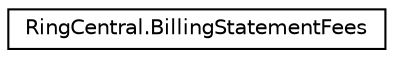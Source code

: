 digraph "Graphical Class Hierarchy"
{
 // LATEX_PDF_SIZE
  edge [fontname="Helvetica",fontsize="10",labelfontname="Helvetica",labelfontsize="10"];
  node [fontname="Helvetica",fontsize="10",shape=record];
  rankdir="LR";
  Node0 [label="RingCentral.BillingStatementFees",height=0.2,width=0.4,color="black", fillcolor="white", style="filled",URL="$classRingCentral_1_1BillingStatementFees.html",tooltip=" "];
}
